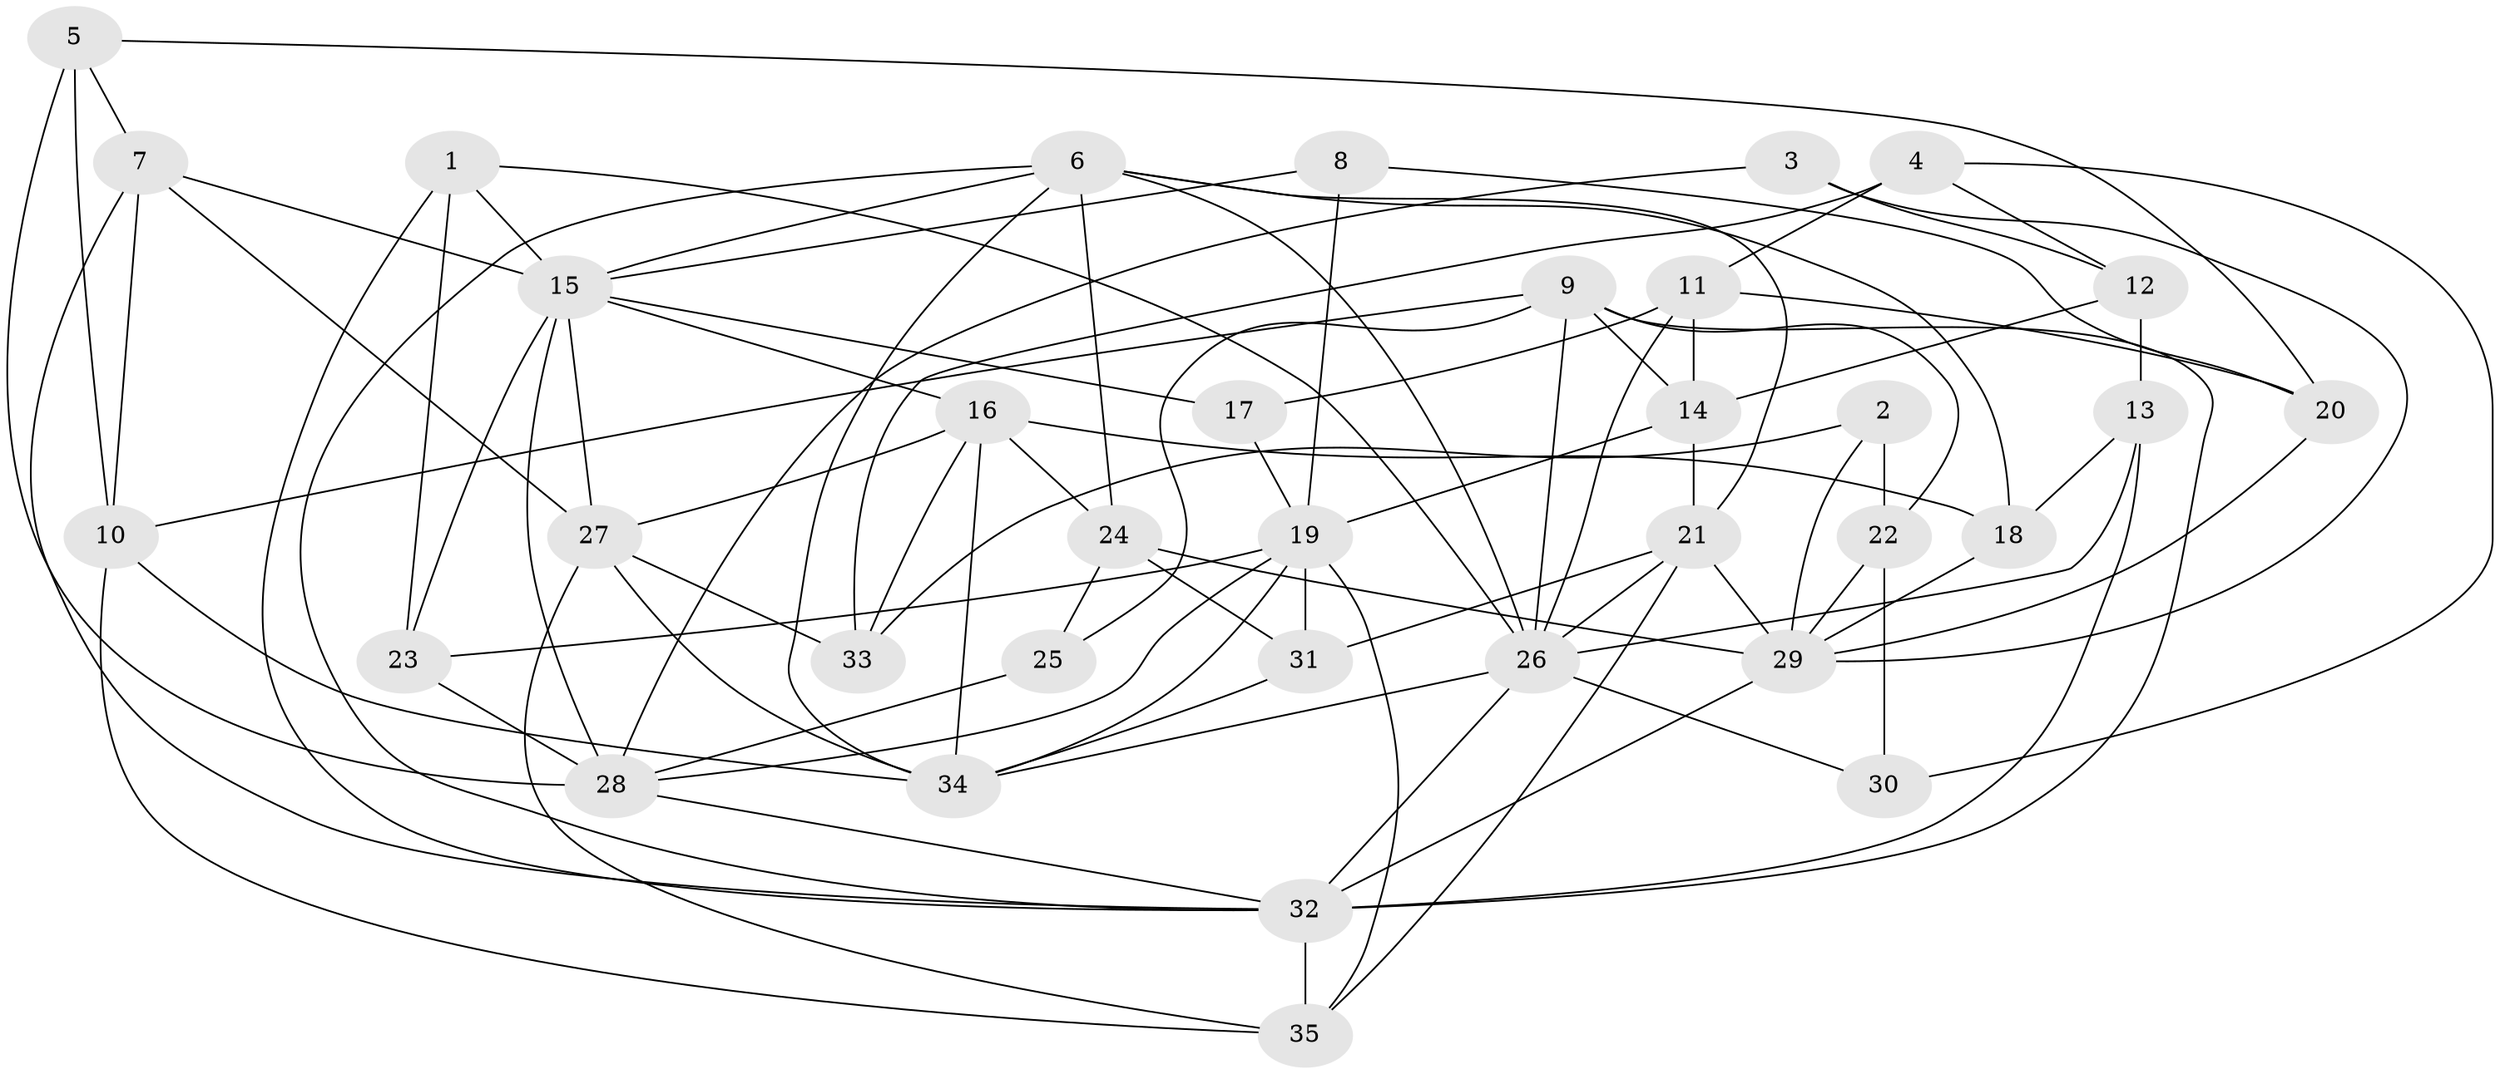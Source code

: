 // original degree distribution, {3: 0.26153846153846155, 4: 0.3076923076923077, 2: 0.12307692307692308, 5: 0.2153846153846154, 8: 0.03076923076923077, 6: 0.015384615384615385, 7: 0.046153846153846156}
// Generated by graph-tools (version 1.1) at 2025/37/03/04/25 23:37:12]
// undirected, 35 vertices, 90 edges
graph export_dot {
  node [color=gray90,style=filled];
  1;
  2;
  3;
  4;
  5;
  6;
  7;
  8;
  9;
  10;
  11;
  12;
  13;
  14;
  15;
  16;
  17;
  18;
  19;
  20;
  21;
  22;
  23;
  24;
  25;
  26;
  27;
  28;
  29;
  30;
  31;
  32;
  33;
  34;
  35;
  1 -- 15 [weight=1.0];
  1 -- 23 [weight=1.0];
  1 -- 26 [weight=1.0];
  1 -- 32 [weight=1.0];
  2 -- 22 [weight=1.0];
  2 -- 29 [weight=2.0];
  2 -- 33 [weight=1.0];
  3 -- 12 [weight=1.0];
  3 -- 28 [weight=1.0];
  3 -- 29 [weight=1.0];
  4 -- 11 [weight=1.0];
  4 -- 12 [weight=1.0];
  4 -- 30 [weight=1.0];
  4 -- 33 [weight=2.0];
  5 -- 7 [weight=1.0];
  5 -- 10 [weight=1.0];
  5 -- 20 [weight=1.0];
  5 -- 28 [weight=1.0];
  6 -- 15 [weight=1.0];
  6 -- 18 [weight=1.0];
  6 -- 21 [weight=1.0];
  6 -- 24 [weight=1.0];
  6 -- 26 [weight=1.0];
  6 -- 32 [weight=1.0];
  6 -- 34 [weight=1.0];
  7 -- 10 [weight=1.0];
  7 -- 15 [weight=1.0];
  7 -- 27 [weight=1.0];
  7 -- 32 [weight=1.0];
  8 -- 15 [weight=1.0];
  8 -- 19 [weight=1.0];
  8 -- 20 [weight=1.0];
  9 -- 10 [weight=1.0];
  9 -- 14 [weight=1.0];
  9 -- 22 [weight=1.0];
  9 -- 25 [weight=1.0];
  9 -- 26 [weight=1.0];
  9 -- 32 [weight=1.0];
  10 -- 34 [weight=1.0];
  10 -- 35 [weight=2.0];
  11 -- 14 [weight=1.0];
  11 -- 17 [weight=1.0];
  11 -- 20 [weight=2.0];
  11 -- 26 [weight=1.0];
  12 -- 13 [weight=1.0];
  12 -- 14 [weight=1.0];
  13 -- 18 [weight=1.0];
  13 -- 26 [weight=1.0];
  13 -- 32 [weight=2.0];
  14 -- 19 [weight=1.0];
  14 -- 21 [weight=1.0];
  15 -- 16 [weight=1.0];
  15 -- 17 [weight=1.0];
  15 -- 23 [weight=1.0];
  15 -- 27 [weight=1.0];
  15 -- 28 [weight=2.0];
  16 -- 18 [weight=1.0];
  16 -- 24 [weight=1.0];
  16 -- 27 [weight=2.0];
  16 -- 33 [weight=1.0];
  16 -- 34 [weight=1.0];
  17 -- 19 [weight=1.0];
  18 -- 29 [weight=1.0];
  19 -- 23 [weight=1.0];
  19 -- 28 [weight=1.0];
  19 -- 31 [weight=1.0];
  19 -- 34 [weight=1.0];
  19 -- 35 [weight=2.0];
  20 -- 29 [weight=1.0];
  21 -- 26 [weight=1.0];
  21 -- 29 [weight=1.0];
  21 -- 31 [weight=1.0];
  21 -- 35 [weight=1.0];
  22 -- 29 [weight=1.0];
  22 -- 30 [weight=1.0];
  23 -- 28 [weight=1.0];
  24 -- 25 [weight=1.0];
  24 -- 29 [weight=1.0];
  24 -- 31 [weight=1.0];
  25 -- 28 [weight=1.0];
  26 -- 30 [weight=1.0];
  26 -- 32 [weight=1.0];
  26 -- 34 [weight=1.0];
  27 -- 33 [weight=1.0];
  27 -- 34 [weight=1.0];
  27 -- 35 [weight=1.0];
  28 -- 32 [weight=1.0];
  29 -- 32 [weight=1.0];
  31 -- 34 [weight=1.0];
  32 -- 35 [weight=1.0];
}
